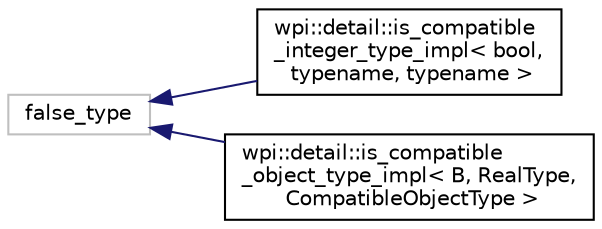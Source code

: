 digraph "Graphical Class Hierarchy"
{
  edge [fontname="Helvetica",fontsize="10",labelfontname="Helvetica",labelfontsize="10"];
  node [fontname="Helvetica",fontsize="10",shape=record];
  rankdir="LR";
  Node1 [label="false_type",height=0.2,width=0.4,color="grey75", fillcolor="white", style="filled"];
  Node1 -> Node2 [dir="back",color="midnightblue",fontsize="10",style="solid",fontname="Helvetica"];
  Node2 [label="wpi::detail::is_compatible\l_integer_type_impl\< bool,\l typename, typename \>",height=0.2,width=0.4,color="black", fillcolor="white", style="filled",URL="$structwpi_1_1detail_1_1is__compatible__integer__type__impl.html"];
  Node1 -> Node3 [dir="back",color="midnightblue",fontsize="10",style="solid",fontname="Helvetica"];
  Node3 [label="wpi::detail::is_compatible\l_object_type_impl\< B, RealType,\l CompatibleObjectType \>",height=0.2,width=0.4,color="black", fillcolor="white", style="filled",URL="$structwpi_1_1detail_1_1is__compatible__object__type__impl.html"];
}

